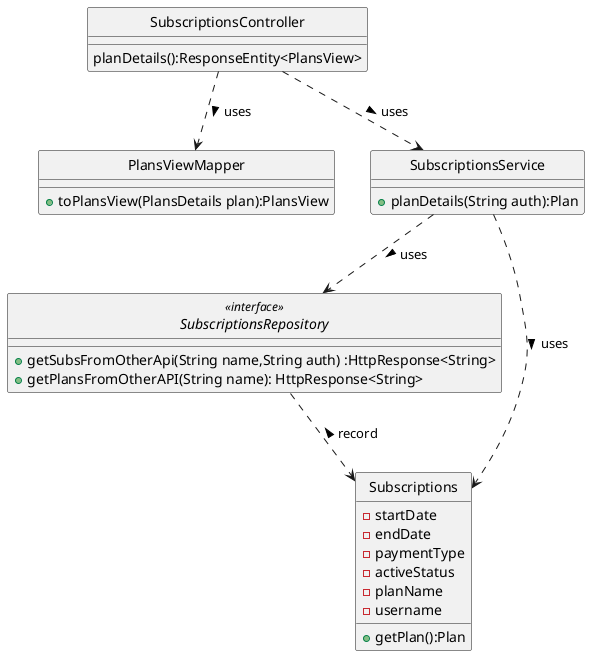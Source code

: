 @startuml
'https://plantuml.com/class-diagram
hide circle
class SubscriptionsRepository <<interface>>



class Subscriptions {
    -startDate
    -endDate
    -paymentType
    -activeStatus
    -planName
    -username
    +getPlan():Plan
}



class PlansViewMapper{
    +toPlansView(PlansDetails plan):PlansView
}
class SubscriptionsController{
    planDetails():ResponseEntity<PlansView>
    }
class SubscriptionsService{
 +planDetails(String auth):Plan
}

interface SubscriptionsRepository
{
+getSubsFromOtherApi(String name,String auth) :HttpResponse<String>
+getPlansFromOtherAPI(String name): HttpResponse<String>

}



SubscriptionsController ..> SubscriptionsService: uses >
SubscriptionsService ..> SubscriptionsRepository: uses >
SubscriptionsService ..> Subscriptions: uses >
SubscriptionsRepository ..> Subscriptions: < record
SubscriptionsController ..>PlansViewMapper: uses >
@enduml


